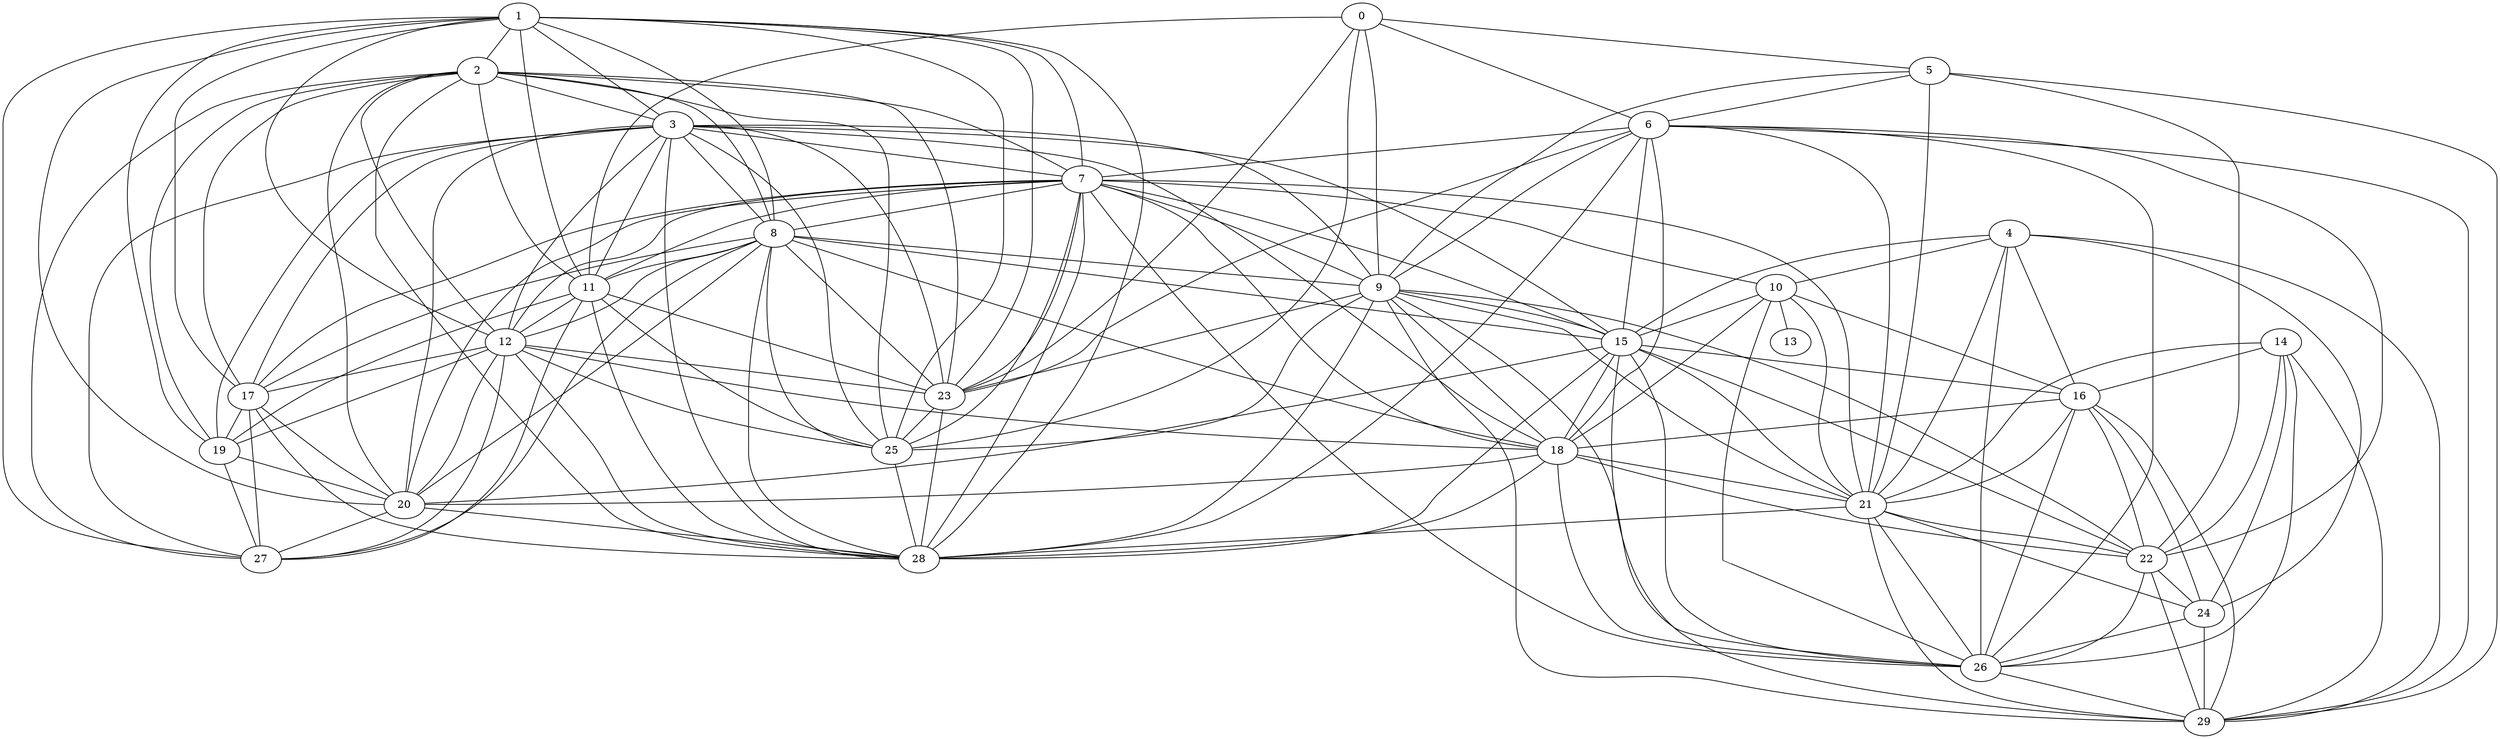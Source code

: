 graph G {
  0;
  1;
  2;
  3;
  4;
  5;
  6;
  7;
  8;
  9;
  10;
  11;
  12;
  13;
  14;
  15;
  16;
  17;
  18;
  19;
  20;
  21;
  22;
  23;
  24;
  25;
  26;
  27;
  28;
  29;
   0 -- 5;
   0 -- 6;
   0 -- 9;
   0 -- 11;
   0 -- 23;
   0 -- 25;
   1 -- 2;
   1 -- 3;
   1 -- 7;
   1 -- 8;
   1 -- 11;
   1 -- 12;
   1 -- 17;
   1 -- 19;
   1 -- 20;
   1 -- 23;
   1 -- 25;
   1 -- 27;
   1 -- 28;
   2 -- 3;
   2 -- 7;
   2 -- 8;
   2 -- 11;
   2 -- 12;
   2 -- 17;
   2 -- 19;
   2 -- 20;
   2 -- 23;
   2 -- 25;
   2 -- 27;
   2 -- 28;
   3 -- 7;
   3 -- 8;
   3 -- 9;
   3 -- 11;
   3 -- 12;
   3 -- 15;
   3 -- 17;
   3 -- 18;
   3 -- 19;
   3 -- 20;
   3 -- 23;
   3 -- 25;
   3 -- 27;
   3 -- 28;
   4 -- 10;
   4 -- 15;
   4 -- 16;
   4 -- 21;
   4 -- 24;
   4 -- 26;
   4 -- 29;
   5 -- 6;
   5 -- 9;
   5 -- 21;
   5 -- 22;
   5 -- 29;
   6 -- 7;
   6 -- 9;
   6 -- 15;
   6 -- 18;
   6 -- 21;
   6 -- 22;
   6 -- 23;
   6 -- 26;
   6 -- 28;
   6 -- 29;
   7 -- 8;
   7 -- 9;
   7 -- 10;
   7 -- 11;
   7 -- 12;
   7 -- 15;
   7 -- 17;
   7 -- 18;
   7 -- 20;
   7 -- 21;
   7 -- 23;
   7 -- 25;
   7 -- 26;
   7 -- 28;
   8 -- 9;
   8 -- 11;
   8 -- 12;
   8 -- 15;
   8 -- 17;
   8 -- 18;
   8 -- 20;
   8 -- 23;
   8 -- 25;
   8 -- 27;
   8 -- 28;
   9 -- 15;
   9 -- 18;
   9 -- 21;
   9 -- 22;
   9 -- 23;
   9 -- 25;
   9 -- 26;
   9 -- 28;
   9 -- 29;
   10 -- 13;
   10 -- 15;
   10 -- 16;
   10 -- 18;
   10 -- 21;
   10 -- 26;
   11 -- 12;
   11 -- 19;
   11 -- 23;
   11 -- 25;
   11 -- 27;
   11 -- 28;
   12 -- 17;
   12 -- 18;
   12 -- 19;
   12 -- 20;
   12 -- 23;
   12 -- 25;
   12 -- 27;
   12 -- 28;
   14 -- 16;
   14 -- 21;
   14 -- 22;
   14 -- 24;
   14 -- 26;
   14 -- 29;
   15 -- 16;
   15 -- 18;
   15 -- 20;
   15 -- 21;
   15 -- 22;
   15 -- 26;
   15 -- 28;
   15 -- 29;
   16 -- 18;
   16 -- 21;
   16 -- 22;
   16 -- 24;
   16 -- 26;
   16 -- 29;
   17 -- 19;
   17 -- 20;
   17 -- 27;
   17 -- 28;
   18 -- 20;
   18 -- 21;
   18 -- 22;
   18 -- 26;
   18 -- 28;
   19 -- 20;
   19 -- 27;
   20 -- 27;
   20 -- 28;
   21 -- 22;
   21 -- 24;
   21 -- 26;
   21 -- 28;
   21 -- 29;
   22 -- 24;
   22 -- 26;
   22 -- 29;
   23 -- 25;
   23 -- 28;
   24 -- 26;
   24 -- 29;
   25 -- 28;
   26 -- 29;
}
